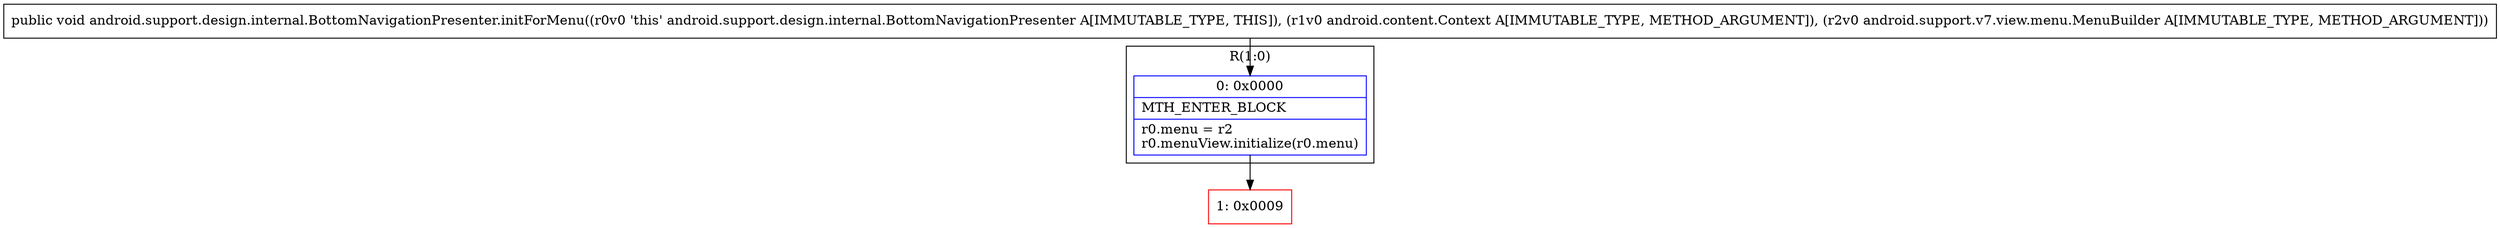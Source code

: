 digraph "CFG forandroid.support.design.internal.BottomNavigationPresenter.initForMenu(Landroid\/content\/Context;Landroid\/support\/v7\/view\/menu\/MenuBuilder;)V" {
subgraph cluster_Region_929294903 {
label = "R(1:0)";
node [shape=record,color=blue];
Node_0 [shape=record,label="{0\:\ 0x0000|MTH_ENTER_BLOCK\l|r0.menu = r2\lr0.menuView.initialize(r0.menu)\l}"];
}
Node_1 [shape=record,color=red,label="{1\:\ 0x0009}"];
MethodNode[shape=record,label="{public void android.support.design.internal.BottomNavigationPresenter.initForMenu((r0v0 'this' android.support.design.internal.BottomNavigationPresenter A[IMMUTABLE_TYPE, THIS]), (r1v0 android.content.Context A[IMMUTABLE_TYPE, METHOD_ARGUMENT]), (r2v0 android.support.v7.view.menu.MenuBuilder A[IMMUTABLE_TYPE, METHOD_ARGUMENT])) }"];
MethodNode -> Node_0;
Node_0 -> Node_1;
}

